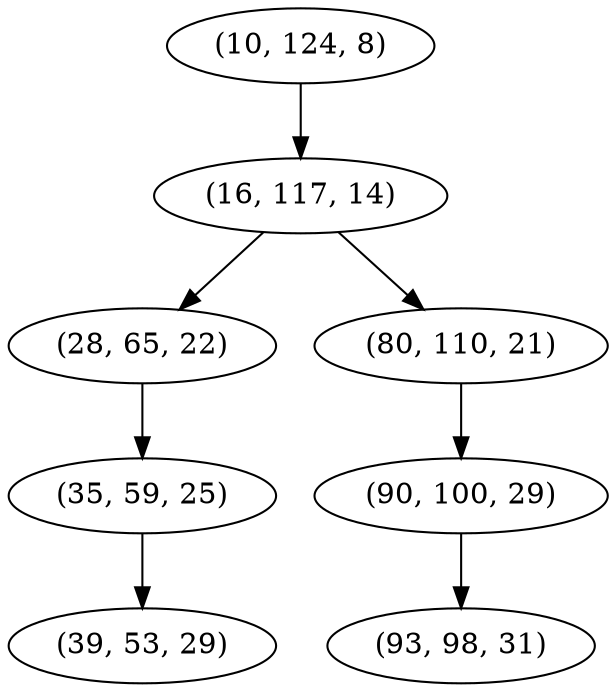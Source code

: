 digraph tree {
    "(10, 124, 8)";
    "(16, 117, 14)";
    "(28, 65, 22)";
    "(35, 59, 25)";
    "(39, 53, 29)";
    "(80, 110, 21)";
    "(90, 100, 29)";
    "(93, 98, 31)";
    "(10, 124, 8)" -> "(16, 117, 14)";
    "(16, 117, 14)" -> "(28, 65, 22)";
    "(16, 117, 14)" -> "(80, 110, 21)";
    "(28, 65, 22)" -> "(35, 59, 25)";
    "(35, 59, 25)" -> "(39, 53, 29)";
    "(80, 110, 21)" -> "(90, 100, 29)";
    "(90, 100, 29)" -> "(93, 98, 31)";
}
